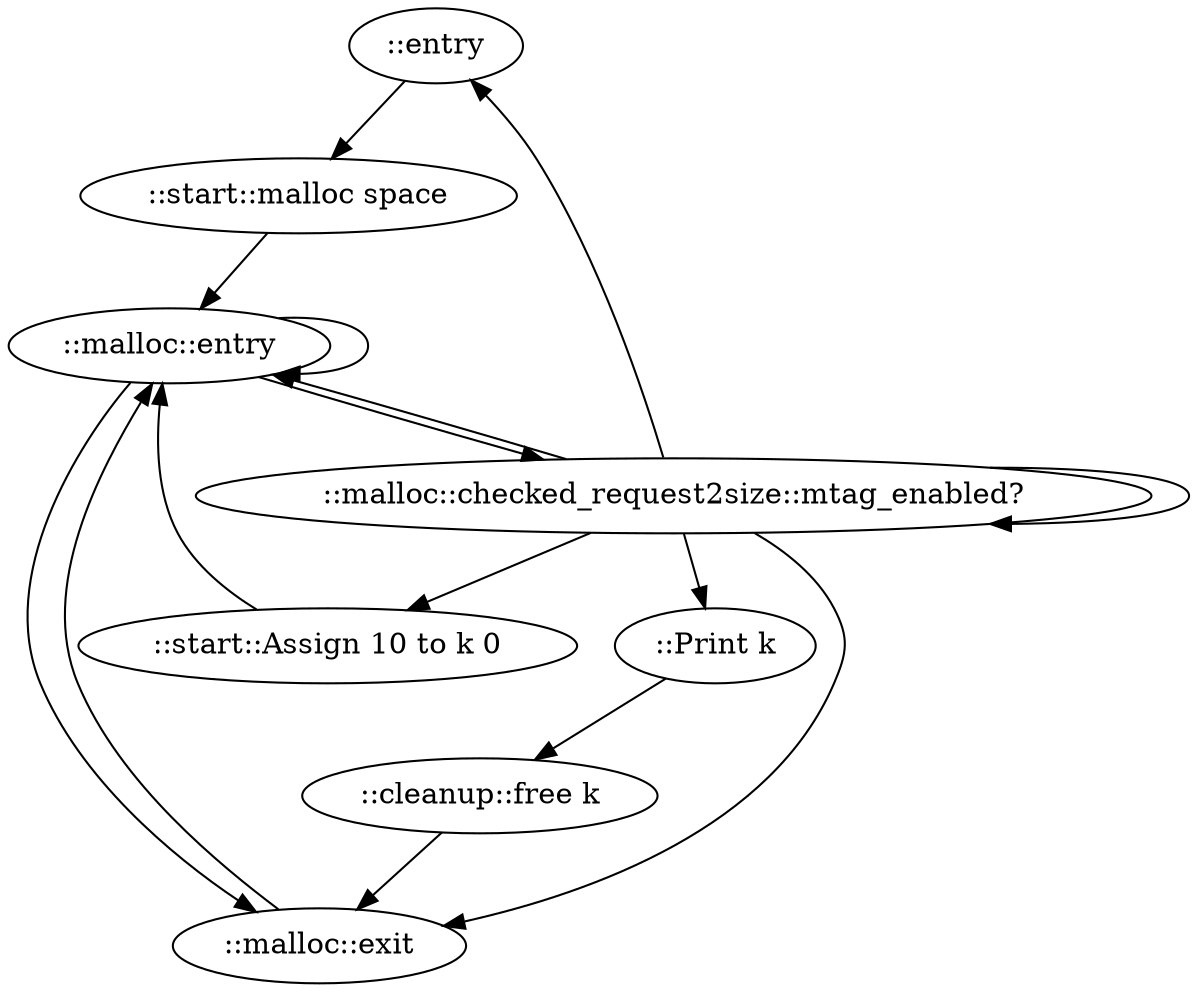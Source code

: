 digraph example1 {
    N4200101[label="::entry"];
    N4200116[label="::start::malloc space"];
    N4200144[label="::start::Assign 10 to k 0"];
    N4200158[label="::Print k"];
    N4200168[label="::cleanup::free k"];
    N4257076[label="::malloc::checked_request2size::mtag_enabled?"];
    N4262726[label="::malloc::entry"];
    N4264105[label="::malloc::exit"];
    N4200101 -> N4200116[label=""];
    N4200116 -> N4262726[label=""];
    N4200144 -> N4262726[label=""];
    N4200158 -> N4200168[label=""];
    N4200168 -> N4264105[label=""];
    N4257076 -> N4200101[label=""];
    N4257076 -> N4200144[label=""];
    N4257076 -> N4200158[label=""];
    N4257076 -> N4257076[label=""];
    N4257076 -> N4262726[label=""];
    N4257076 -> N4264105[label=""];
    N4262726 -> N4257076[label=""];
    N4262726 -> N4262726[label=""];
    N4262726 -> N4264105[label=""];
    N4264105 -> N4262726[label=""];
}
